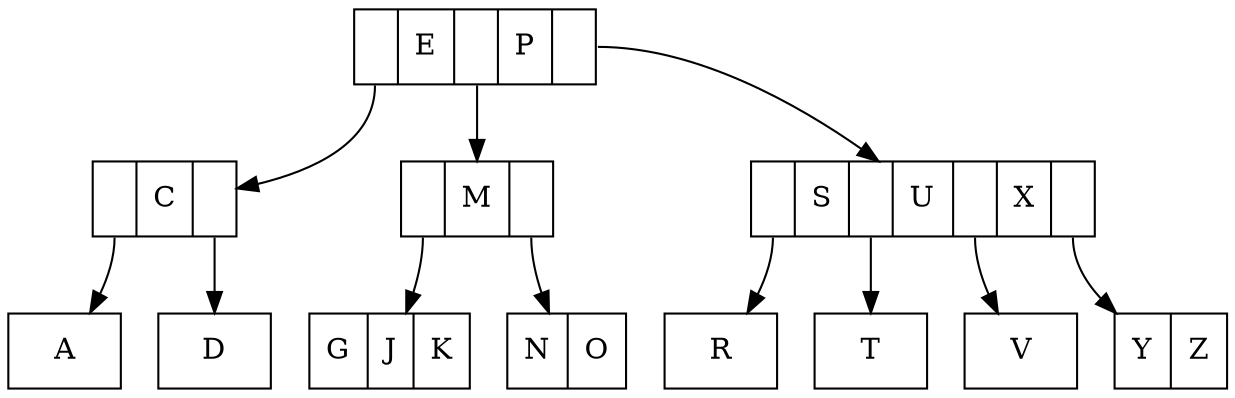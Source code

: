 digraph G{
	margin="0"
	node[shape=record]
	tEP[label="<C0>|E|<C1>|P|<C2>"];
	tEPC[label="<C0>|C|<C1>"];
	tEPCA[label="A"];
	tEPCD[label="D"];
	tEPC:C0->tEPCA;
	tEPC:C1->tEPCD;
	tEPM[label="<C0>|M|<C1>"];
	tEPMGJK[label="G|J|K"];
	tEPMNO[label="N|O"];
	tEPM:C0->tEPMGJK;
	tEPM:C1->tEPMNO;
	tEPSUX[label="<C0>|S|<C1>|U|<C2>|X|<C3>"];
	tEPSUXR[label="R"];
	tEPSUXT[label="T"];
	tEPSUXV[label="V"];
	tEPSUXYZ[label="Y|Z"];
	tEPSUX:C0->tEPSUXR;
	tEPSUX:C1->tEPSUXT;
	tEPSUX:C2->tEPSUXV;
	tEPSUX:C3->tEPSUXYZ;
	tEP:C0->tEPC;
	tEP:C1->tEPM;
	tEP:C2->tEPSUX;
}